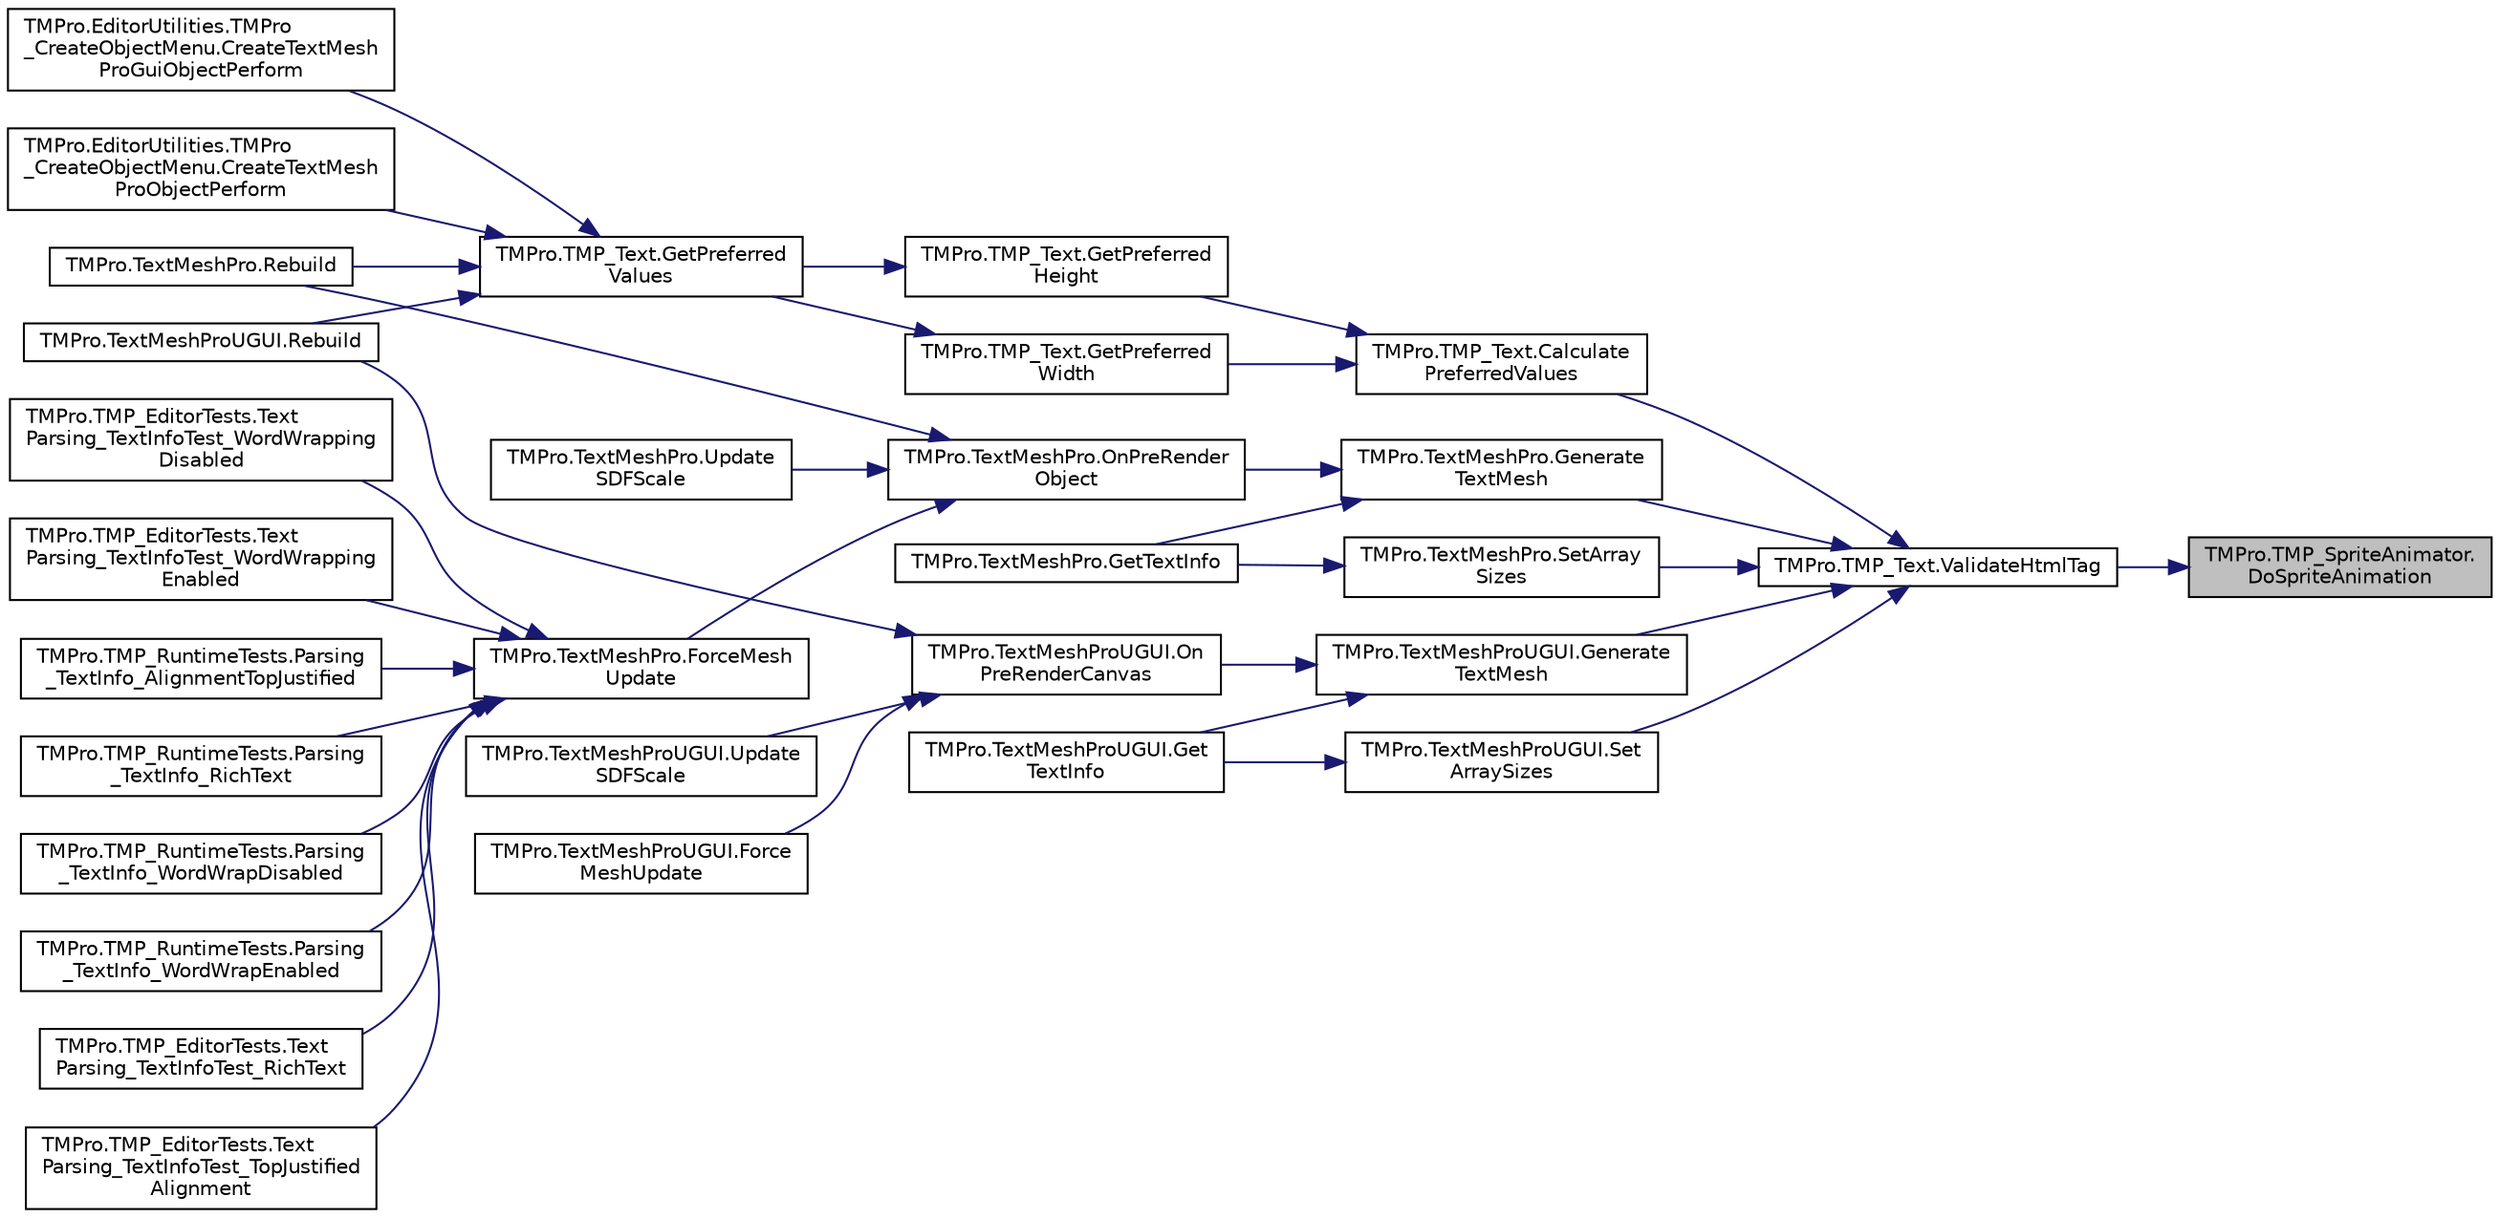 digraph "TMPro.TMP_SpriteAnimator.DoSpriteAnimation"
{
 // LATEX_PDF_SIZE
  edge [fontname="Helvetica",fontsize="10",labelfontname="Helvetica",labelfontsize="10"];
  node [fontname="Helvetica",fontsize="10",shape=record];
  rankdir="RL";
  Node1 [label="TMPro.TMP_SpriteAnimator.\lDoSpriteAnimation",height=0.2,width=0.4,color="black", fillcolor="grey75", style="filled", fontcolor="black",tooltip=" "];
  Node1 -> Node2 [dir="back",color="midnightblue",fontsize="10",style="solid",fontname="Helvetica"];
  Node2 [label="TMPro.TMP_Text.ValidateHtmlTag",height=0.2,width=0.4,color="black", fillcolor="white", style="filled",URL="$class_t_m_pro_1_1_t_m_p___text.html#a76d0eee876964ce9802f7176a61e70d7",tooltip="Function to identify and validate the rich tag. Returns the position of the > if the tag was valid."];
  Node2 -> Node3 [dir="back",color="midnightblue",fontsize="10",style="solid",fontname="Helvetica"];
  Node3 [label="TMPro.TMP_Text.Calculate\lPreferredValues",height=0.2,width=0.4,color="black", fillcolor="white", style="filled",URL="$class_t_m_pro_1_1_t_m_p___text.html#acc9b0abc219f02c05f5badfd0e649094",tooltip="Method to calculate the preferred width and height of the text object."];
  Node3 -> Node4 [dir="back",color="midnightblue",fontsize="10",style="solid",fontname="Helvetica"];
  Node4 [label="TMPro.TMP_Text.GetPreferred\lHeight",height=0.2,width=0.4,color="black", fillcolor="white", style="filled",URL="$class_t_m_pro_1_1_t_m_p___text.html#a754e5a230232f1ed55615e55a3ed32ad",tooltip="Method to calculate the preferred height of a text object."];
  Node4 -> Node5 [dir="back",color="midnightblue",fontsize="10",style="solid",fontname="Helvetica"];
  Node5 [label="TMPro.TMP_Text.GetPreferred\lValues",height=0.2,width=0.4,color="black", fillcolor="white", style="filled",URL="$class_t_m_pro_1_1_t_m_p___text.html#a9d3dbcb6ccf3ef97454b5ec89725eccb",tooltip="Function to Calculate the Preferred Width and Height of the text object."];
  Node5 -> Node6 [dir="back",color="midnightblue",fontsize="10",style="solid",fontname="Helvetica"];
  Node6 [label="TMPro.EditorUtilities.TMPro\l_CreateObjectMenu.CreateTextMesh\lProGuiObjectPerform",height=0.2,width=0.4,color="black", fillcolor="white", style="filled",URL="$class_t_m_pro_1_1_editor_utilities_1_1_t_m_pro___create_object_menu.html#abfc6b9eb67cb7f7d09ad10530aeb80a9",tooltip="Create a TextMeshPro object that works with the CanvasRenderer"];
  Node5 -> Node7 [dir="back",color="midnightblue",fontsize="10",style="solid",fontname="Helvetica"];
  Node7 [label="TMPro.EditorUtilities.TMPro\l_CreateObjectMenu.CreateTextMesh\lProObjectPerform",height=0.2,width=0.4,color="black", fillcolor="white", style="filled",URL="$class_t_m_pro_1_1_editor_utilities_1_1_t_m_pro___create_object_menu.html#ace95d9a60fe5b4c3b9b948ecd0103dfa",tooltip="Create a TextMeshPro object that works with the Mesh Renderer"];
  Node5 -> Node8 [dir="back",color="midnightblue",fontsize="10",style="solid",fontname="Helvetica"];
  Node8 [label="TMPro.TextMeshPro.Rebuild",height=0.2,width=0.4,color="black", fillcolor="white", style="filled",URL="$class_t_m_pro_1_1_text_mesh_pro.html#a8ea12a256e97a7ab1d66945b5f3a0a88",tooltip=" "];
  Node5 -> Node9 [dir="back",color="midnightblue",fontsize="10",style="solid",fontname="Helvetica"];
  Node9 [label="TMPro.TextMeshProUGUI.Rebuild",height=0.2,width=0.4,color="black", fillcolor="white", style="filled",URL="$class_t_m_pro_1_1_text_mesh_pro_u_g_u_i.html#a963457c98b96eb2387dd43d40a7dcc57",tooltip=" "];
  Node3 -> Node10 [dir="back",color="midnightblue",fontsize="10",style="solid",fontname="Helvetica"];
  Node10 [label="TMPro.TMP_Text.GetPreferred\lWidth",height=0.2,width=0.4,color="black", fillcolor="white", style="filled",URL="$class_t_m_pro_1_1_t_m_p___text.html#abb5c80b9a45b89007024c857593e12c8",tooltip="Method to calculate the preferred width of a text object."];
  Node10 -> Node5 [dir="back",color="midnightblue",fontsize="10",style="solid",fontname="Helvetica"];
  Node2 -> Node11 [dir="back",color="midnightblue",fontsize="10",style="solid",fontname="Helvetica"];
  Node11 [label="TMPro.TextMeshPro.Generate\lTextMesh",height=0.2,width=0.4,color="black", fillcolor="white", style="filled",URL="$class_t_m_pro_1_1_text_mesh_pro.html#aa98e9ced224ca5ce5e71cbf213645128",tooltip="This is the main function that is responsible for creating / displaying the text."];
  Node11 -> Node12 [dir="back",color="midnightblue",fontsize="10",style="solid",fontname="Helvetica"];
  Node12 [label="TMPro.TextMeshPro.GetTextInfo",height=0.2,width=0.4,color="black", fillcolor="white", style="filled",URL="$class_t_m_pro_1_1_text_mesh_pro.html#a3652c1b48e8b425fc8a599aa05fad59e",tooltip="Function used to evaluate the length of a text string."];
  Node11 -> Node13 [dir="back",color="midnightblue",fontsize="10",style="solid",fontname="Helvetica"];
  Node13 [label="TMPro.TextMeshPro.OnPreRender\lObject",height=0.2,width=0.4,color="black", fillcolor="white", style="filled",URL="$class_t_m_pro_1_1_text_mesh_pro.html#a4582ca4ea23a5a1b7c3292cec4f56555",tooltip="Function called when the text needs to be updated."];
  Node13 -> Node14 [dir="back",color="midnightblue",fontsize="10",style="solid",fontname="Helvetica"];
  Node14 [label="TMPro.TextMeshPro.ForceMesh\lUpdate",height=0.2,width=0.4,color="black", fillcolor="white", style="filled",URL="$class_t_m_pro_1_1_text_mesh_pro.html#aafe5889b109a7b155a96f76cd2bfdc64",tooltip="Function to force regeneration of the text object before its normal process time. This is useful when..."];
  Node14 -> Node15 [dir="back",color="midnightblue",fontsize="10",style="solid",fontname="Helvetica"];
  Node15 [label="TMPro.TMP_RuntimeTests.Parsing\l_TextInfo_AlignmentTopJustified",height=0.2,width=0.4,color="black", fillcolor="white", style="filled",URL="$class_t_m_pro_1_1_t_m_p___runtime_tests.html#a56adfe646fa31d5139bdf0843521badf",tooltip=" "];
  Node14 -> Node16 [dir="back",color="midnightblue",fontsize="10",style="solid",fontname="Helvetica"];
  Node16 [label="TMPro.TMP_RuntimeTests.Parsing\l_TextInfo_RichText",height=0.2,width=0.4,color="black", fillcolor="white", style="filled",URL="$class_t_m_pro_1_1_t_m_p___runtime_tests.html#a283147fa72ae8e15d16ea84b389271a0",tooltip=" "];
  Node14 -> Node17 [dir="back",color="midnightblue",fontsize="10",style="solid",fontname="Helvetica"];
  Node17 [label="TMPro.TMP_RuntimeTests.Parsing\l_TextInfo_WordWrapDisabled",height=0.2,width=0.4,color="black", fillcolor="white", style="filled",URL="$class_t_m_pro_1_1_t_m_p___runtime_tests.html#ad1cc7bb34ebedc169d5e61d1f729c429",tooltip=" "];
  Node14 -> Node18 [dir="back",color="midnightblue",fontsize="10",style="solid",fontname="Helvetica"];
  Node18 [label="TMPro.TMP_RuntimeTests.Parsing\l_TextInfo_WordWrapEnabled",height=0.2,width=0.4,color="black", fillcolor="white", style="filled",URL="$class_t_m_pro_1_1_t_m_p___runtime_tests.html#a96aa93e70f25ce98e594b1b8740a49b3",tooltip=" "];
  Node14 -> Node19 [dir="back",color="midnightblue",fontsize="10",style="solid",fontname="Helvetica"];
  Node19 [label="TMPro.TMP_EditorTests.Text\lParsing_TextInfoTest_RichText",height=0.2,width=0.4,color="black", fillcolor="white", style="filled",URL="$class_t_m_pro_1_1_t_m_p___editor_tests.html#ac1ae601be4d67996320d9e920c29eb22",tooltip=" "];
  Node14 -> Node20 [dir="back",color="midnightblue",fontsize="10",style="solid",fontname="Helvetica"];
  Node20 [label="TMPro.TMP_EditorTests.Text\lParsing_TextInfoTest_TopJustified\lAlignment",height=0.2,width=0.4,color="black", fillcolor="white", style="filled",URL="$class_t_m_pro_1_1_t_m_p___editor_tests.html#afca8b24280f94e1956a4808db574b4c3",tooltip=" "];
  Node14 -> Node21 [dir="back",color="midnightblue",fontsize="10",style="solid",fontname="Helvetica"];
  Node21 [label="TMPro.TMP_EditorTests.Text\lParsing_TextInfoTest_WordWrapping\lDisabled",height=0.2,width=0.4,color="black", fillcolor="white", style="filled",URL="$class_t_m_pro_1_1_t_m_p___editor_tests.html#af019e99d147f82ded1b89035c53ddd4c",tooltip=" "];
  Node14 -> Node22 [dir="back",color="midnightblue",fontsize="10",style="solid",fontname="Helvetica"];
  Node22 [label="TMPro.TMP_EditorTests.Text\lParsing_TextInfoTest_WordWrapping\lEnabled",height=0.2,width=0.4,color="black", fillcolor="white", style="filled",URL="$class_t_m_pro_1_1_t_m_p___editor_tests.html#a50f97174c61f451c71a1297edeed2ef9",tooltip=" "];
  Node13 -> Node8 [dir="back",color="midnightblue",fontsize="10",style="solid",fontname="Helvetica"];
  Node13 -> Node23 [dir="back",color="midnightblue",fontsize="10",style="solid",fontname="Helvetica"];
  Node23 [label="TMPro.TextMeshPro.Update\lSDFScale",height=0.2,width=0.4,color="black", fillcolor="white", style="filled",URL="$class_t_m_pro_1_1_text_mesh_pro.html#ac8afa93236a2dfc1bb991dac625ec03c",tooltip="Method to Update Scale in UV2"];
  Node2 -> Node24 [dir="back",color="midnightblue",fontsize="10",style="solid",fontname="Helvetica"];
  Node24 [label="TMPro.TextMeshProUGUI.Generate\lTextMesh",height=0.2,width=0.4,color="black", fillcolor="white", style="filled",URL="$class_t_m_pro_1_1_text_mesh_pro_u_g_u_i.html#ae43d87969cffe98fbaea5edabc0d55dd",tooltip="This is the main function that is responsible for creating / displaying the text."];
  Node24 -> Node25 [dir="back",color="midnightblue",fontsize="10",style="solid",fontname="Helvetica"];
  Node25 [label="TMPro.TextMeshProUGUI.Get\lTextInfo",height=0.2,width=0.4,color="black", fillcolor="white", style="filled",URL="$class_t_m_pro_1_1_text_mesh_pro_u_g_u_i.html#a8232388d078ad69a9ea241fa15bd2fab",tooltip="Function used to evaluate the length of a text string."];
  Node24 -> Node26 [dir="back",color="midnightblue",fontsize="10",style="solid",fontname="Helvetica"];
  Node26 [label="TMPro.TextMeshProUGUI.On\lPreRenderCanvas",height=0.2,width=0.4,color="black", fillcolor="white", style="filled",URL="$class_t_m_pro_1_1_text_mesh_pro_u_g_u_i.html#ac89dd63951db4e6f69bf0125675081b5",tooltip=" "];
  Node26 -> Node27 [dir="back",color="midnightblue",fontsize="10",style="solid",fontname="Helvetica"];
  Node27 [label="TMPro.TextMeshProUGUI.Force\lMeshUpdate",height=0.2,width=0.4,color="black", fillcolor="white", style="filled",URL="$class_t_m_pro_1_1_text_mesh_pro_u_g_u_i.html#a6d4c78ad7fcebc7cd040a2ce85dce2d8",tooltip="Function to force regeneration of the text object before its normal process time. This is useful when..."];
  Node26 -> Node9 [dir="back",color="midnightblue",fontsize="10",style="solid",fontname="Helvetica"];
  Node26 -> Node28 [dir="back",color="midnightblue",fontsize="10",style="solid",fontname="Helvetica"];
  Node28 [label="TMPro.TextMeshProUGUI.Update\lSDFScale",height=0.2,width=0.4,color="black", fillcolor="white", style="filled",URL="$class_t_m_pro_1_1_text_mesh_pro_u_g_u_i.html#abc02367c26d1ed3deee538972993c2f0",tooltip="Method to Update Scale in UV2"];
  Node2 -> Node29 [dir="back",color="midnightblue",fontsize="10",style="solid",fontname="Helvetica"];
  Node29 [label="TMPro.TextMeshPro.SetArray\lSizes",height=0.2,width=0.4,color="black", fillcolor="white", style="filled",URL="$class_t_m_pro_1_1_text_mesh_pro.html#aca89de99dcd34f8ac176b0eb4f5c11a5",tooltip="Method used to determine the number of visible characters and required buffer allocations."];
  Node29 -> Node12 [dir="back",color="midnightblue",fontsize="10",style="solid",fontname="Helvetica"];
  Node2 -> Node30 [dir="back",color="midnightblue",fontsize="10",style="solid",fontname="Helvetica"];
  Node30 [label="TMPro.TextMeshProUGUI.Set\lArraySizes",height=0.2,width=0.4,color="black", fillcolor="white", style="filled",URL="$class_t_m_pro_1_1_text_mesh_pro_u_g_u_i.html#a21f9430d070d5e79f87c6b62d41c571d",tooltip="Method used to determine the number of visible characters and required buffer allocations."];
  Node30 -> Node25 [dir="back",color="midnightblue",fontsize="10",style="solid",fontname="Helvetica"];
}
